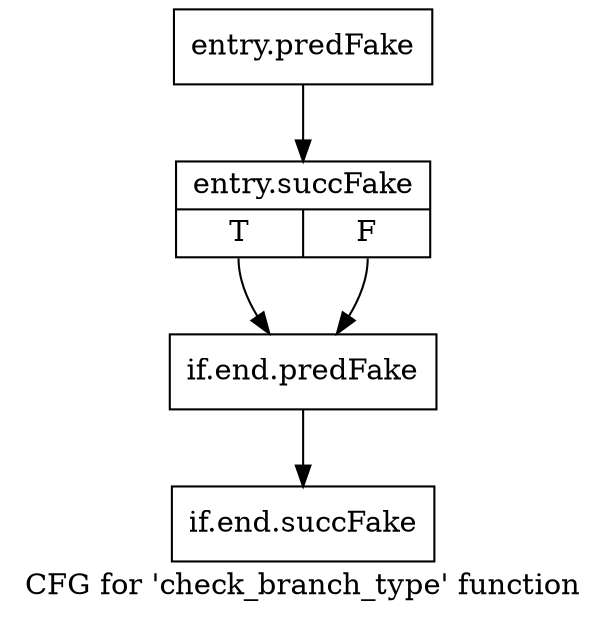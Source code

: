 digraph "CFG for 'check_branch_type' function" {
	label="CFG for 'check_branch_type' function";

	Node0x58678a0 [shape=record,filename="",linenumber="",label="{entry.predFake}"];
	Node0x58678a0 -> Node0x58dec50[ callList="" memoryops="" filename="../../../../../src/cpp_files/libcpu.cpp" execusionnum="0"];
	Node0x58dec50 [shape=record,filename="../../../../../src/cpp_files/libcpu.cpp",linenumber="11",label="{entry.succFake|{<s0>T|<s1>F}}"];
	Node0x58dec50:s0 -> Node0x586e230[ callList="" memoryops="" filename="../../../../../src/cpp_files/libcpu.cpp" execusionnum="0"];
	Node0x58dec50:s1 -> Node0x586e230;
	Node0x586e230 [shape=record,filename="../../../../../src/cpp_files/libcpu.cpp",linenumber="16",label="{if.end.predFake}"];
	Node0x586e230 -> Node0x58deaf0[ callList="" memoryops="" filename="../../../../../src/cpp_files/libcpu.cpp" execusionnum="0"];
	Node0x58deaf0 [shape=record,filename="../../../../../src/cpp_files/libcpu.cpp",linenumber="16",label="{if.end.succFake}"];
}
